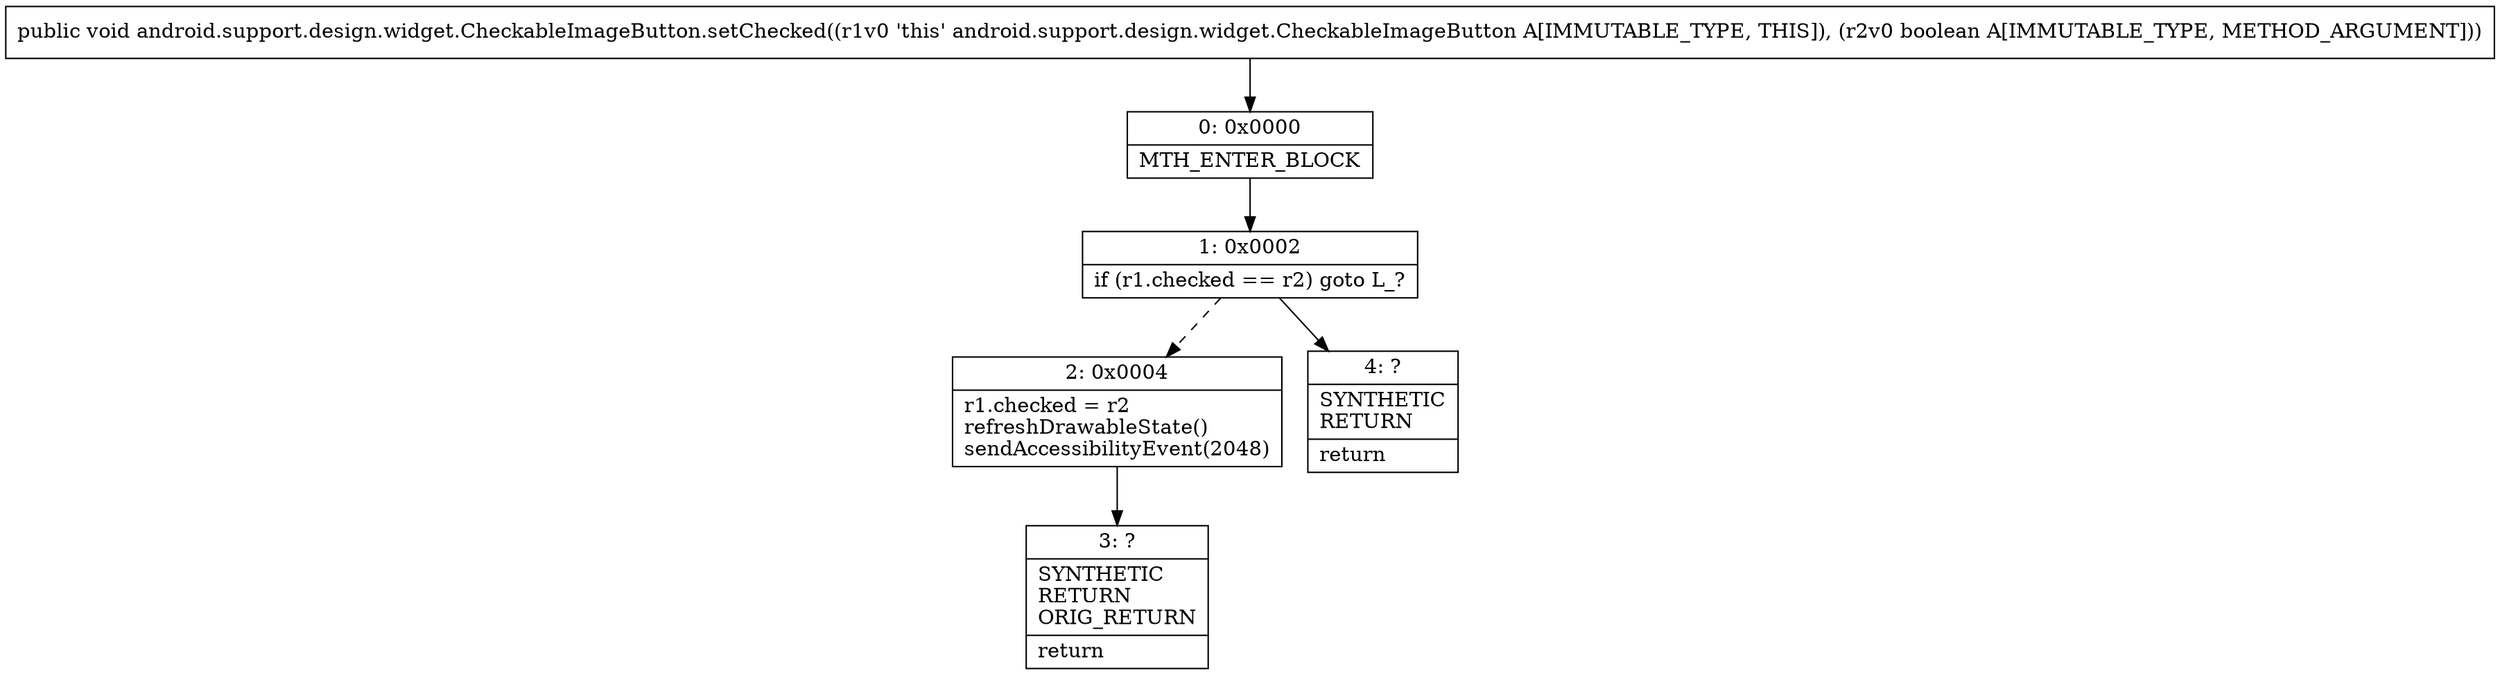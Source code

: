 digraph "CFG forandroid.support.design.widget.CheckableImageButton.setChecked(Z)V" {
Node_0 [shape=record,label="{0\:\ 0x0000|MTH_ENTER_BLOCK\l}"];
Node_1 [shape=record,label="{1\:\ 0x0002|if (r1.checked == r2) goto L_?\l}"];
Node_2 [shape=record,label="{2\:\ 0x0004|r1.checked = r2\lrefreshDrawableState()\lsendAccessibilityEvent(2048)\l}"];
Node_3 [shape=record,label="{3\:\ ?|SYNTHETIC\lRETURN\lORIG_RETURN\l|return\l}"];
Node_4 [shape=record,label="{4\:\ ?|SYNTHETIC\lRETURN\l|return\l}"];
MethodNode[shape=record,label="{public void android.support.design.widget.CheckableImageButton.setChecked((r1v0 'this' android.support.design.widget.CheckableImageButton A[IMMUTABLE_TYPE, THIS]), (r2v0 boolean A[IMMUTABLE_TYPE, METHOD_ARGUMENT])) }"];
MethodNode -> Node_0;
Node_0 -> Node_1;
Node_1 -> Node_2[style=dashed];
Node_1 -> Node_4;
Node_2 -> Node_3;
}

